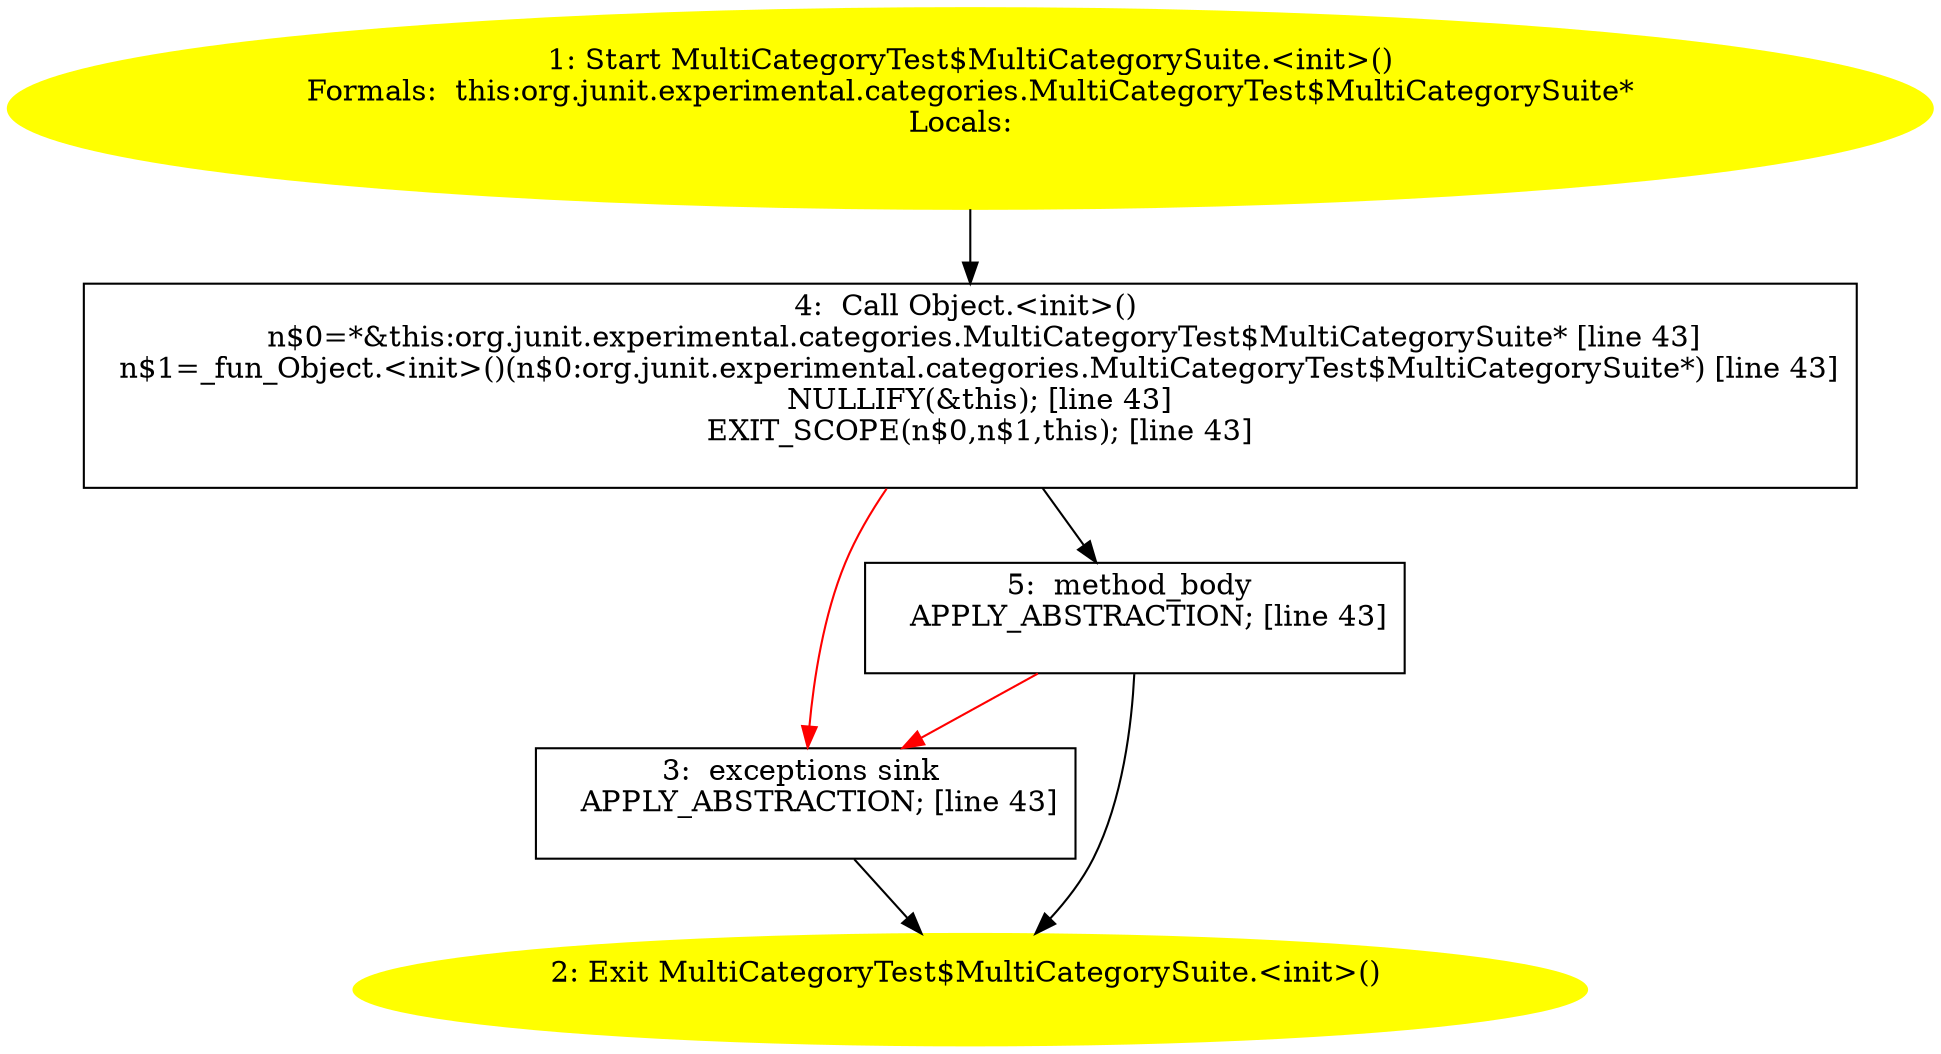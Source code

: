 /* @generated */
digraph cfg {
"org.junit.experimental.categories.MultiCategoryTest$MultiCategorySuite.<init>().1ec91aa6804c2c5977ed27090ba40f1b_1" [label="1: Start MultiCategoryTest$MultiCategorySuite.<init>()\nFormals:  this:org.junit.experimental.categories.MultiCategoryTest$MultiCategorySuite*\nLocals:  \n  " color=yellow style=filled]
	

	 "org.junit.experimental.categories.MultiCategoryTest$MultiCategorySuite.<init>().1ec91aa6804c2c5977ed27090ba40f1b_1" -> "org.junit.experimental.categories.MultiCategoryTest$MultiCategorySuite.<init>().1ec91aa6804c2c5977ed27090ba40f1b_4" ;
"org.junit.experimental.categories.MultiCategoryTest$MultiCategorySuite.<init>().1ec91aa6804c2c5977ed27090ba40f1b_2" [label="2: Exit MultiCategoryTest$MultiCategorySuite.<init>() \n  " color=yellow style=filled]
	

"org.junit.experimental.categories.MultiCategoryTest$MultiCategorySuite.<init>().1ec91aa6804c2c5977ed27090ba40f1b_3" [label="3:  exceptions sink \n   APPLY_ABSTRACTION; [line 43]\n " shape="box"]
	

	 "org.junit.experimental.categories.MultiCategoryTest$MultiCategorySuite.<init>().1ec91aa6804c2c5977ed27090ba40f1b_3" -> "org.junit.experimental.categories.MultiCategoryTest$MultiCategorySuite.<init>().1ec91aa6804c2c5977ed27090ba40f1b_2" ;
"org.junit.experimental.categories.MultiCategoryTest$MultiCategorySuite.<init>().1ec91aa6804c2c5977ed27090ba40f1b_4" [label="4:  Call Object.<init>() \n   n$0=*&this:org.junit.experimental.categories.MultiCategoryTest$MultiCategorySuite* [line 43]\n  n$1=_fun_Object.<init>()(n$0:org.junit.experimental.categories.MultiCategoryTest$MultiCategorySuite*) [line 43]\n  NULLIFY(&this); [line 43]\n  EXIT_SCOPE(n$0,n$1,this); [line 43]\n " shape="box"]
	

	 "org.junit.experimental.categories.MultiCategoryTest$MultiCategorySuite.<init>().1ec91aa6804c2c5977ed27090ba40f1b_4" -> "org.junit.experimental.categories.MultiCategoryTest$MultiCategorySuite.<init>().1ec91aa6804c2c5977ed27090ba40f1b_5" ;
	 "org.junit.experimental.categories.MultiCategoryTest$MultiCategorySuite.<init>().1ec91aa6804c2c5977ed27090ba40f1b_4" -> "org.junit.experimental.categories.MultiCategoryTest$MultiCategorySuite.<init>().1ec91aa6804c2c5977ed27090ba40f1b_3" [color="red" ];
"org.junit.experimental.categories.MultiCategoryTest$MultiCategorySuite.<init>().1ec91aa6804c2c5977ed27090ba40f1b_5" [label="5:  method_body \n   APPLY_ABSTRACTION; [line 43]\n " shape="box"]
	

	 "org.junit.experimental.categories.MultiCategoryTest$MultiCategorySuite.<init>().1ec91aa6804c2c5977ed27090ba40f1b_5" -> "org.junit.experimental.categories.MultiCategoryTest$MultiCategorySuite.<init>().1ec91aa6804c2c5977ed27090ba40f1b_2" ;
	 "org.junit.experimental.categories.MultiCategoryTest$MultiCategorySuite.<init>().1ec91aa6804c2c5977ed27090ba40f1b_5" -> "org.junit.experimental.categories.MultiCategoryTest$MultiCategorySuite.<init>().1ec91aa6804c2c5977ed27090ba40f1b_3" [color="red" ];
}
